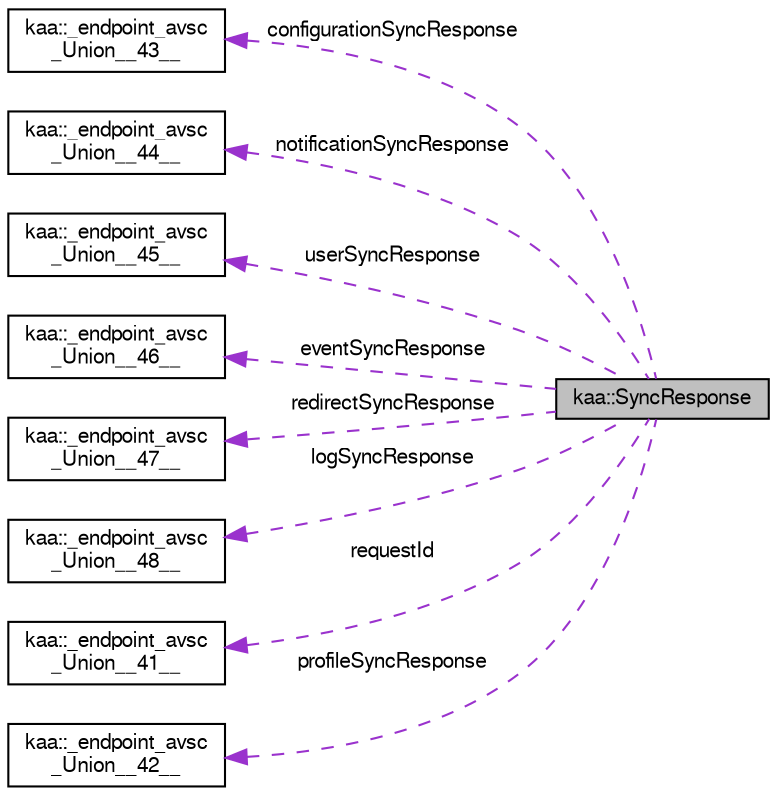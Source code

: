 digraph "kaa::SyncResponse"
{
  bgcolor="transparent";
  edge [fontname="FreeSans",fontsize="10",labelfontname="FreeSans",labelfontsize="10"];
  node [fontname="FreeSans",fontsize="10",shape=record];
  rankdir="LR";
  Node1 [label="kaa::SyncResponse",height=0.2,width=0.4,color="black", fillcolor="grey75", style="filled" fontcolor="black"];
  Node2 -> Node1 [dir="back",color="darkorchid3",fontsize="10",style="dashed",label=" configurationSyncResponse" ,fontname="FreeSans"];
  Node2 [label="kaa::_endpoint_avsc\l_Union__43__",height=0.2,width=0.4,color="black",URL="$structkaa_1_1__endpoint__avsc__Union____43____.html"];
  Node3 -> Node1 [dir="back",color="darkorchid3",fontsize="10",style="dashed",label=" notificationSyncResponse" ,fontname="FreeSans"];
  Node3 [label="kaa::_endpoint_avsc\l_Union__44__",height=0.2,width=0.4,color="black",URL="$structkaa_1_1__endpoint__avsc__Union____44____.html"];
  Node4 -> Node1 [dir="back",color="darkorchid3",fontsize="10",style="dashed",label=" userSyncResponse" ,fontname="FreeSans"];
  Node4 [label="kaa::_endpoint_avsc\l_Union__45__",height=0.2,width=0.4,color="black",URL="$structkaa_1_1__endpoint__avsc__Union____45____.html"];
  Node5 -> Node1 [dir="back",color="darkorchid3",fontsize="10",style="dashed",label=" eventSyncResponse" ,fontname="FreeSans"];
  Node5 [label="kaa::_endpoint_avsc\l_Union__46__",height=0.2,width=0.4,color="black",URL="$structkaa_1_1__endpoint__avsc__Union____46____.html"];
  Node6 -> Node1 [dir="back",color="darkorchid3",fontsize="10",style="dashed",label=" redirectSyncResponse" ,fontname="FreeSans"];
  Node6 [label="kaa::_endpoint_avsc\l_Union__47__",height=0.2,width=0.4,color="black",URL="$structkaa_1_1__endpoint__avsc__Union____47____.html"];
  Node7 -> Node1 [dir="back",color="darkorchid3",fontsize="10",style="dashed",label=" logSyncResponse" ,fontname="FreeSans"];
  Node7 [label="kaa::_endpoint_avsc\l_Union__48__",height=0.2,width=0.4,color="black",URL="$structkaa_1_1__endpoint__avsc__Union____48____.html"];
  Node8 -> Node1 [dir="back",color="darkorchid3",fontsize="10",style="dashed",label=" requestId" ,fontname="FreeSans"];
  Node8 [label="kaa::_endpoint_avsc\l_Union__41__",height=0.2,width=0.4,color="black",URL="$structkaa_1_1__endpoint__avsc__Union____41____.html"];
  Node9 -> Node1 [dir="back",color="darkorchid3",fontsize="10",style="dashed",label=" profileSyncResponse" ,fontname="FreeSans"];
  Node9 [label="kaa::_endpoint_avsc\l_Union__42__",height=0.2,width=0.4,color="black",URL="$structkaa_1_1__endpoint__avsc__Union____42____.html"];
}
